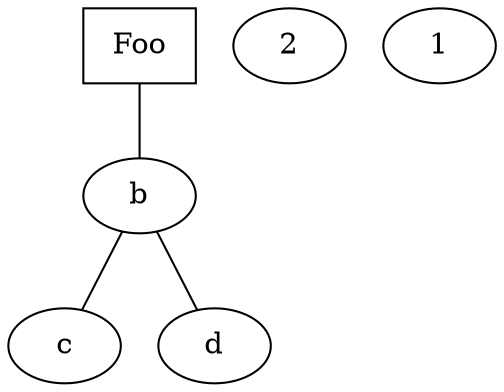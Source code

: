 graph graphname {
     a [label="Foo" color="rp" shape="ff" weight=45];
     2;
     1;
     1;
     a -- b -- c;
     b -- d;
 }